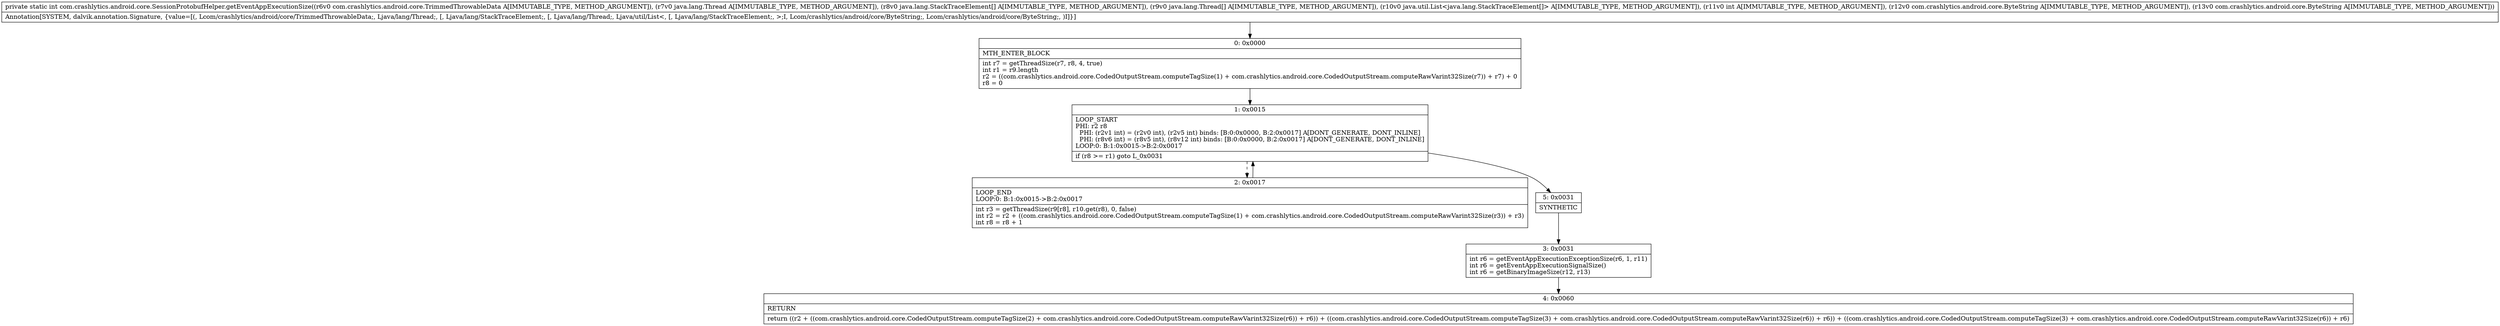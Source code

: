 digraph "CFG forcom.crashlytics.android.core.SessionProtobufHelper.getEventAppExecutionSize(Lcom\/crashlytics\/android\/core\/TrimmedThrowableData;Ljava\/lang\/Thread;[Ljava\/lang\/StackTraceElement;[Ljava\/lang\/Thread;Ljava\/util\/List;ILcom\/crashlytics\/android\/core\/ByteString;Lcom\/crashlytics\/android\/core\/ByteString;)I" {
Node_0 [shape=record,label="{0\:\ 0x0000|MTH_ENTER_BLOCK\l|int r7 = getThreadSize(r7, r8, 4, true)\lint r1 = r9.length\lr2 = ((com.crashlytics.android.core.CodedOutputStream.computeTagSize(1) + com.crashlytics.android.core.CodedOutputStream.computeRawVarint32Size(r7)) + r7) + 0\lr8 = 0\l}"];
Node_1 [shape=record,label="{1\:\ 0x0015|LOOP_START\lPHI: r2 r8 \l  PHI: (r2v1 int) = (r2v0 int), (r2v5 int) binds: [B:0:0x0000, B:2:0x0017] A[DONT_GENERATE, DONT_INLINE]\l  PHI: (r8v6 int) = (r8v5 int), (r8v12 int) binds: [B:0:0x0000, B:2:0x0017] A[DONT_GENERATE, DONT_INLINE]\lLOOP:0: B:1:0x0015\-\>B:2:0x0017\l|if (r8 \>= r1) goto L_0x0031\l}"];
Node_2 [shape=record,label="{2\:\ 0x0017|LOOP_END\lLOOP:0: B:1:0x0015\-\>B:2:0x0017\l|int r3 = getThreadSize(r9[r8], r10.get(r8), 0, false)\lint r2 = r2 + ((com.crashlytics.android.core.CodedOutputStream.computeTagSize(1) + com.crashlytics.android.core.CodedOutputStream.computeRawVarint32Size(r3)) + r3)\lint r8 = r8 + 1\l}"];
Node_3 [shape=record,label="{3\:\ 0x0031|int r6 = getEventAppExecutionExceptionSize(r6, 1, r11)\lint r6 = getEventAppExecutionSignalSize()\lint r6 = getBinaryImageSize(r12, r13)\l}"];
Node_4 [shape=record,label="{4\:\ 0x0060|RETURN\l|return ((r2 + ((com.crashlytics.android.core.CodedOutputStream.computeTagSize(2) + com.crashlytics.android.core.CodedOutputStream.computeRawVarint32Size(r6)) + r6)) + ((com.crashlytics.android.core.CodedOutputStream.computeTagSize(3) + com.crashlytics.android.core.CodedOutputStream.computeRawVarint32Size(r6)) + r6)) + ((com.crashlytics.android.core.CodedOutputStream.computeTagSize(3) + com.crashlytics.android.core.CodedOutputStream.computeRawVarint32Size(r6)) + r6)\l}"];
Node_5 [shape=record,label="{5\:\ 0x0031|SYNTHETIC\l}"];
MethodNode[shape=record,label="{private static int com.crashlytics.android.core.SessionProtobufHelper.getEventAppExecutionSize((r6v0 com.crashlytics.android.core.TrimmedThrowableData A[IMMUTABLE_TYPE, METHOD_ARGUMENT]), (r7v0 java.lang.Thread A[IMMUTABLE_TYPE, METHOD_ARGUMENT]), (r8v0 java.lang.StackTraceElement[] A[IMMUTABLE_TYPE, METHOD_ARGUMENT]), (r9v0 java.lang.Thread[] A[IMMUTABLE_TYPE, METHOD_ARGUMENT]), (r10v0 java.util.List\<java.lang.StackTraceElement[]\> A[IMMUTABLE_TYPE, METHOD_ARGUMENT]), (r11v0 int A[IMMUTABLE_TYPE, METHOD_ARGUMENT]), (r12v0 com.crashlytics.android.core.ByteString A[IMMUTABLE_TYPE, METHOD_ARGUMENT]), (r13v0 com.crashlytics.android.core.ByteString A[IMMUTABLE_TYPE, METHOD_ARGUMENT]))  | Annotation[SYSTEM, dalvik.annotation.Signature, \{value=[(, Lcom\/crashlytics\/android\/core\/TrimmedThrowableData;, Ljava\/lang\/Thread;, [, Ljava\/lang\/StackTraceElement;, [, Ljava\/lang\/Thread;, Ljava\/util\/List\<, [, Ljava\/lang\/StackTraceElement;, \>;I, Lcom\/crashlytics\/android\/core\/ByteString;, Lcom\/crashlytics\/android\/core\/ByteString;, )I]\}]\l}"];
MethodNode -> Node_0;
Node_0 -> Node_1;
Node_1 -> Node_2[style=dashed];
Node_1 -> Node_5;
Node_2 -> Node_1;
Node_3 -> Node_4;
Node_5 -> Node_3;
}

